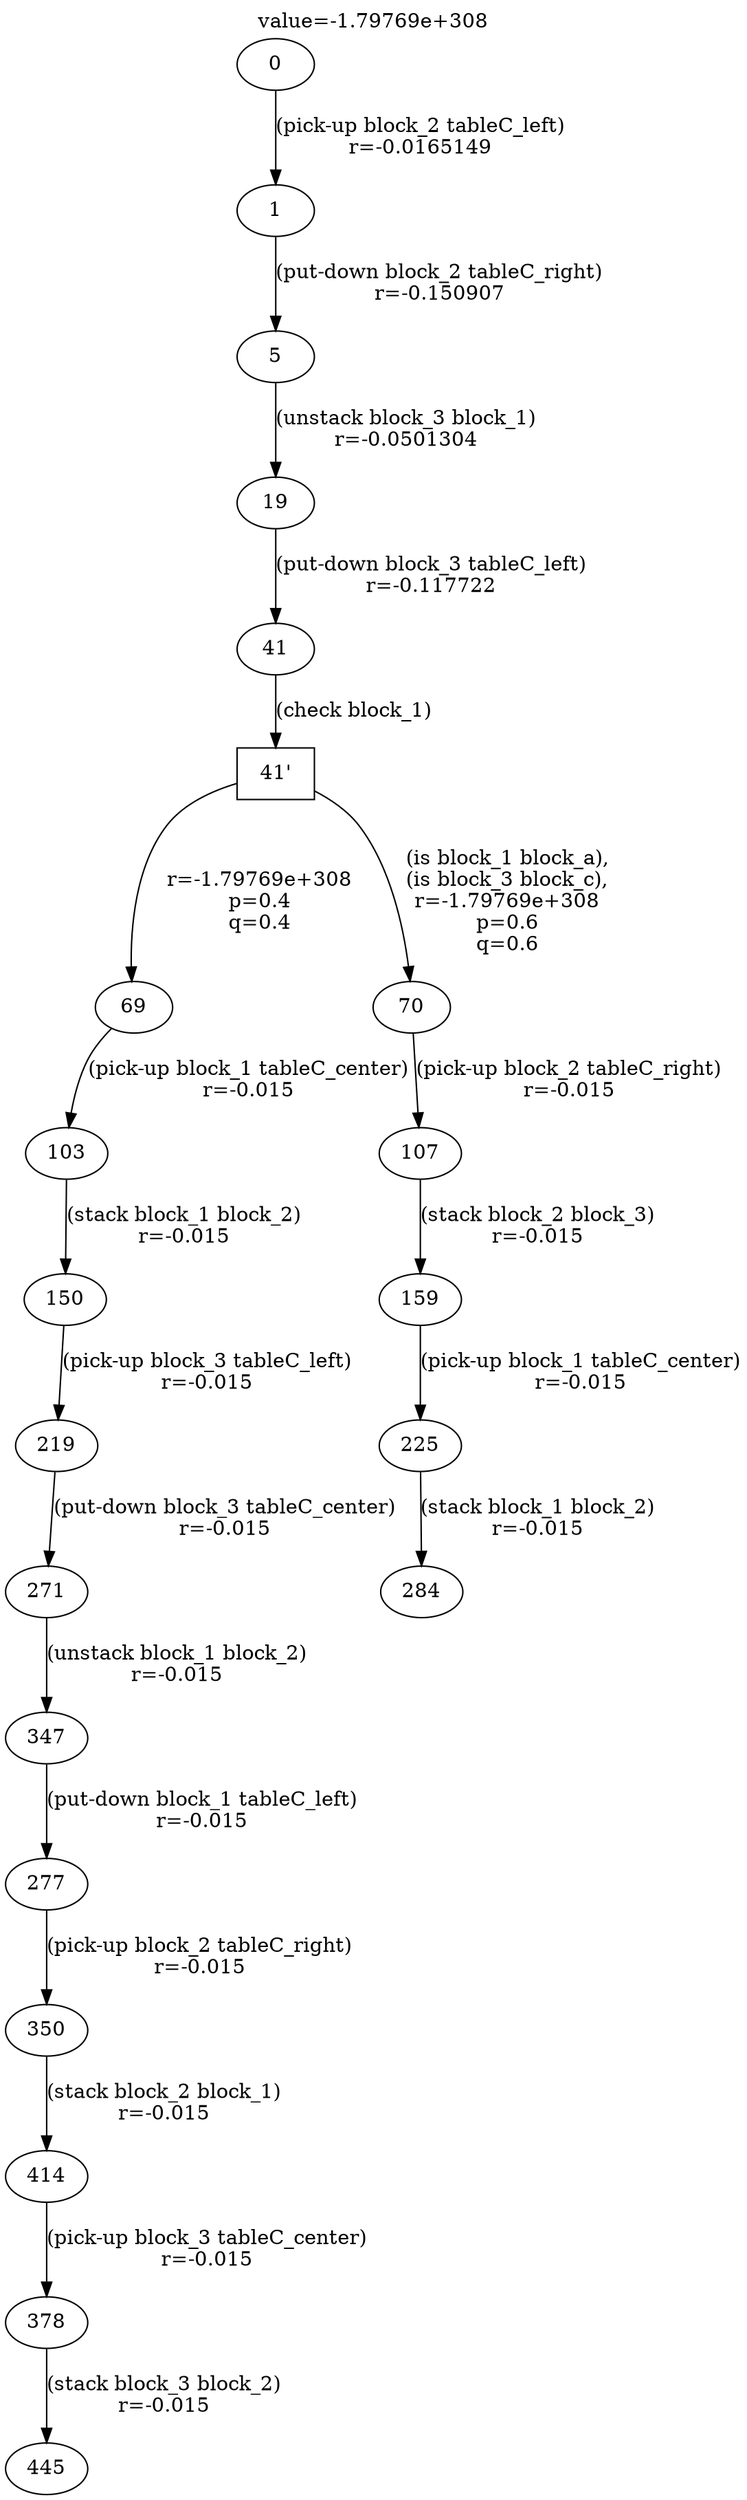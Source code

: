 digraph g{
label="value=-1.79769e+308"
labelloc=top
0->1 [ label="(pick-up block_2 tableC_left)
r=-0.0165149" ];
1->5 [ label="(put-down block_2 tableC_right)
r=-0.150907" ];
5->19 [ label="(unstack block_3 block_1)
r=-0.0501304" ];
19->41 [ label="(put-down block_3 tableC_left)
r=-0.117722" ];
"41'" [ shape=box ] ;
41->"41'" [ label="(check block_1)" ];
"41'"->69 [ label="
r=-1.79769e+308
p=0.4
q=0.4" ];
69->103 [ label="(pick-up block_1 tableC_center)
r=-0.015" ];
103->150 [ label="(stack block_1 block_2)
r=-0.015" ];
150->219 [ label="(pick-up block_3 tableC_left)
r=-0.015" ];
219->271 [ label="(put-down block_3 tableC_center)
r=-0.015" ];
271->347 [ label="(unstack block_1 block_2)
r=-0.015" ];
347->277 [ label="(put-down block_1 tableC_left)
r=-0.015" ];
277->350 [ label="(pick-up block_2 tableC_right)
r=-0.015" ];
350->414 [ label="(stack block_2 block_1)
r=-0.015" ];
414->378 [ label="(pick-up block_3 tableC_center)
r=-0.015" ];
378->445 [ label="(stack block_3 block_2)
r=-0.015" ];
"41'"->70 [ label="
(is block_1 block_a),
(is block_3 block_c),
r=-1.79769e+308
p=0.6
q=0.6" ];
70->107 [ label="(pick-up block_2 tableC_right)
r=-0.015" ];
107->159 [ label="(stack block_2 block_3)
r=-0.015" ];
159->225 [ label="(pick-up block_1 tableC_center)
r=-0.015" ];
225->284 [ label="(stack block_1 block_2)
r=-0.015" ];
}
